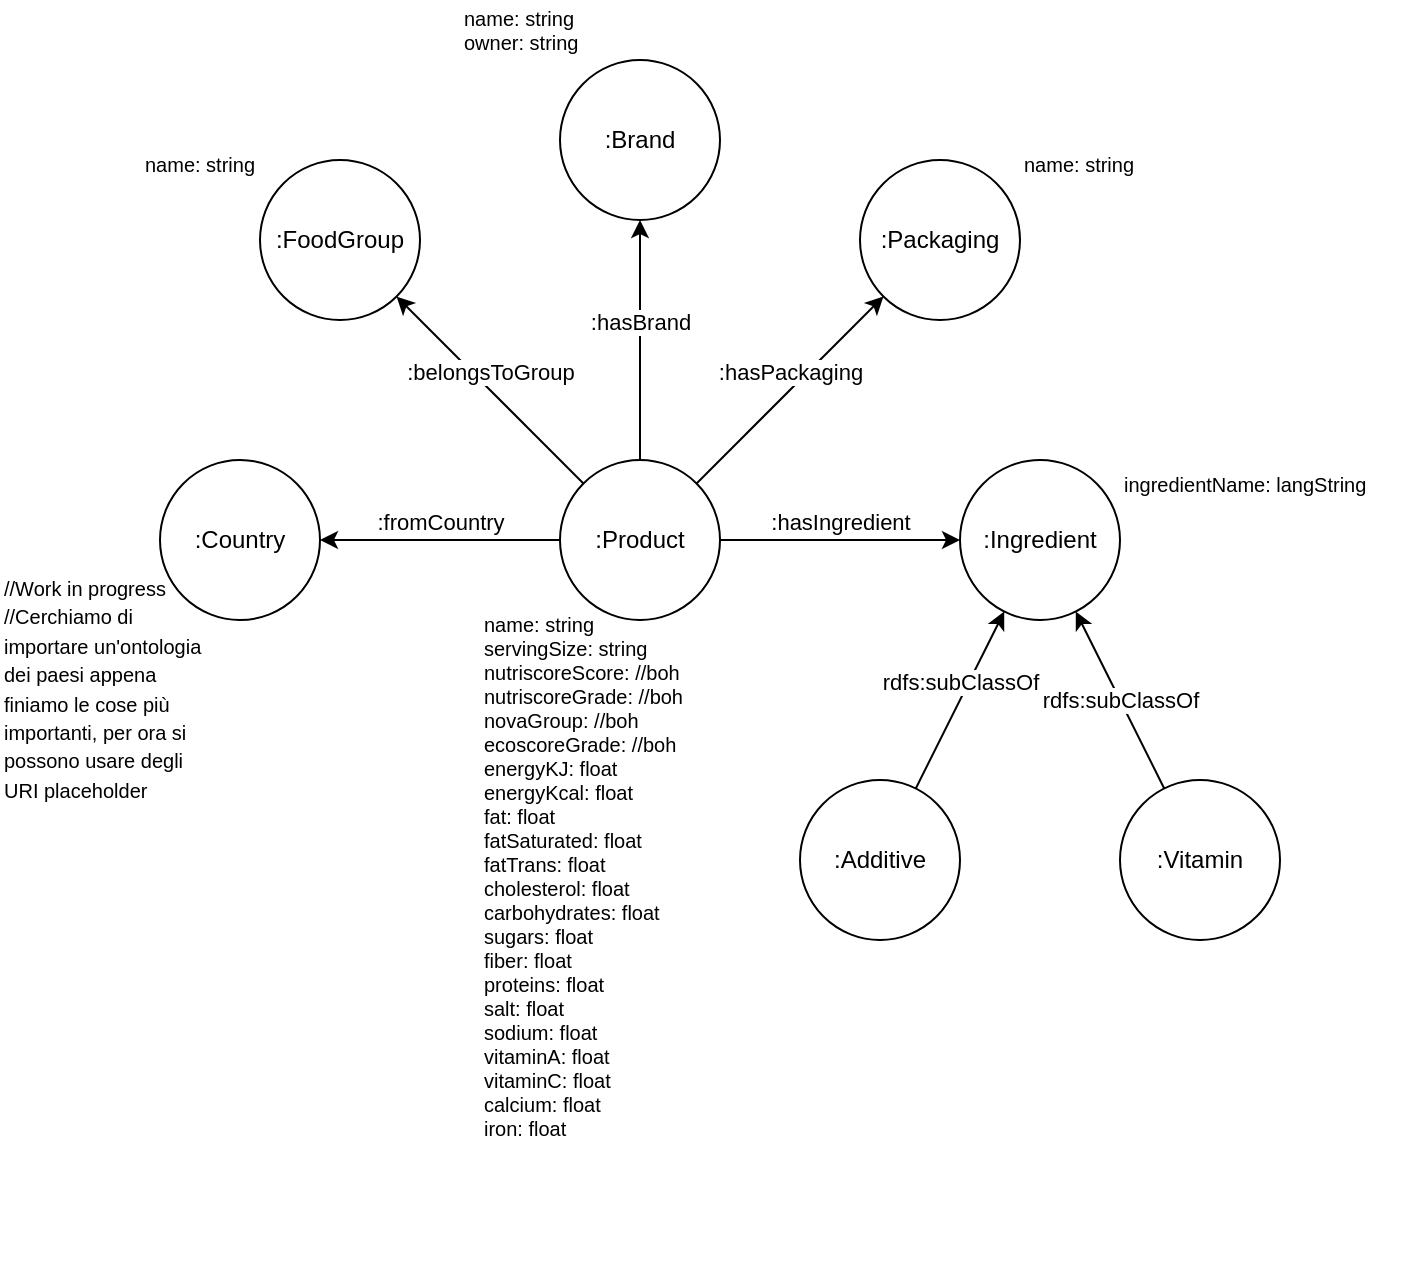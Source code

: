 <mxfile version="22.1.7" type="device">
  <diagram name="Page-1" id="JkanCOTVR1aQbiXiffUx">
    <mxGraphModel dx="326" dy="554" grid="1" gridSize="10" guides="1" tooltips="1" connect="1" arrows="1" fold="1" page="1" pageScale="1" pageWidth="827" pageHeight="1169" math="0" shadow="0">
      <root>
        <mxCell id="0" />
        <mxCell id="1" parent="0" />
        <mxCell id="eKdSbpDFRuJAMHskkcLp-1" value=":Product" style="ellipse;whiteSpace=wrap;html=1;aspect=fixed;" parent="1" vertex="1">
          <mxGeometry x="360" y="360" width="80" height="80" as="geometry" />
        </mxCell>
        <mxCell id="eKdSbpDFRuJAMHskkcLp-2" value=":hasBrand" style="endArrow=classic;html=1;rounded=0;exitX=0.5;exitY=0;exitDx=0;exitDy=0;verticalAlign=bottom;" parent="1" source="eKdSbpDFRuJAMHskkcLp-1" target="eKdSbpDFRuJAMHskkcLp-5" edge="1">
          <mxGeometry width="50" height="50" relative="1" as="geometry">
            <mxPoint x="380" y="400" as="sourcePoint" />
            <mxPoint x="400" y="240" as="targetPoint" />
          </mxGeometry>
        </mxCell>
        <mxCell id="eKdSbpDFRuJAMHskkcLp-3" value=":hasIngredient" style="endArrow=classic;html=1;rounded=0;verticalAlign=bottom;" parent="1" source="eKdSbpDFRuJAMHskkcLp-1" target="eKdSbpDFRuJAMHskkcLp-6" edge="1">
          <mxGeometry width="50" height="50" relative="1" as="geometry">
            <mxPoint x="510" y="350" as="sourcePoint" />
            <mxPoint x="560" y="400" as="targetPoint" />
          </mxGeometry>
        </mxCell>
        <mxCell id="eKdSbpDFRuJAMHskkcLp-4" value=":fromCountry" style="endArrow=classic;html=1;rounded=0;verticalAlign=bottom;" parent="1" source="eKdSbpDFRuJAMHskkcLp-1" target="eKdSbpDFRuJAMHskkcLp-7" edge="1">
          <mxGeometry width="50" height="50" relative="1" as="geometry">
            <mxPoint x="380" y="400" as="sourcePoint" />
            <mxPoint x="240" y="400" as="targetPoint" />
            <mxPoint as="offset" />
          </mxGeometry>
        </mxCell>
        <mxCell id="eKdSbpDFRuJAMHskkcLp-5" value=":Brand" style="ellipse;whiteSpace=wrap;html=1;aspect=fixed;" parent="1" vertex="1">
          <mxGeometry x="360" y="160" width="80" height="80" as="geometry" />
        </mxCell>
        <mxCell id="eKdSbpDFRuJAMHskkcLp-6" value=":Ingredient" style="ellipse;whiteSpace=wrap;html=1;aspect=fixed;" parent="1" vertex="1">
          <mxGeometry x="560.0" y="360.0" width="80" height="80" as="geometry" />
        </mxCell>
        <mxCell id="eKdSbpDFRuJAMHskkcLp-7" value=":Country" style="ellipse;whiteSpace=wrap;html=1;aspect=fixed;" parent="1" vertex="1">
          <mxGeometry x="160" y="360" width="80" height="80" as="geometry" />
        </mxCell>
        <mxCell id="eKdSbpDFRuJAMHskkcLp-8" value="rdfs:subClassOf" style="endArrow=classic;html=1;rounded=0;verticalAlign=bottom;" parent="1" source="eKdSbpDFRuJAMHskkcLp-9" target="eKdSbpDFRuJAMHskkcLp-6" edge="1">
          <mxGeometry width="50" height="50" relative="1" as="geometry">
            <mxPoint x="600" y="520" as="sourcePoint" />
            <mxPoint x="380" y="400" as="targetPoint" />
          </mxGeometry>
        </mxCell>
        <mxCell id="eKdSbpDFRuJAMHskkcLp-9" value=":Additive" style="ellipse;whiteSpace=wrap;html=1;aspect=fixed;" parent="1" vertex="1">
          <mxGeometry x="480.0" y="520" width="80" height="80" as="geometry" />
        </mxCell>
        <mxCell id="eKdSbpDFRuJAMHskkcLp-10" value="rdfs:subClassOf" style="endArrow=classic;html=1;rounded=0;" parent="1" source="eKdSbpDFRuJAMHskkcLp-11" target="eKdSbpDFRuJAMHskkcLp-6" edge="1">
          <mxGeometry width="50" height="50" relative="1" as="geometry">
            <mxPoint x="640" y="520" as="sourcePoint" />
            <mxPoint x="380" y="470" as="targetPoint" />
          </mxGeometry>
        </mxCell>
        <mxCell id="eKdSbpDFRuJAMHskkcLp-11" value=":Vitamin" style="ellipse;whiteSpace=wrap;html=1;aspect=fixed;" parent="1" vertex="1">
          <mxGeometry x="640.0" y="520" width="80" height="80" as="geometry" />
        </mxCell>
        <mxCell id="eKdSbpDFRuJAMHskkcLp-12" value=":hasPackaging" style="endArrow=classic;html=1;rounded=0;verticalAlign=bottom;" parent="1" source="eKdSbpDFRuJAMHskkcLp-1" target="eKdSbpDFRuJAMHskkcLp-15" edge="1">
          <mxGeometry width="50" height="50" relative="1" as="geometry">
            <mxPoint x="380" y="400" as="sourcePoint" />
            <mxPoint x="510" y="290" as="targetPoint" />
          </mxGeometry>
        </mxCell>
        <mxCell id="eKdSbpDFRuJAMHskkcLp-13" value=":belongsToGroup" style="endArrow=classic;html=1;rounded=0;labelPosition=center;verticalLabelPosition=middle;align=center;verticalAlign=bottom;" parent="1" source="eKdSbpDFRuJAMHskkcLp-1" target="eKdSbpDFRuJAMHskkcLp-14" edge="1">
          <mxGeometry width="50" height="50" relative="1" as="geometry">
            <mxPoint x="380" y="400" as="sourcePoint" />
            <mxPoint x="290" y="290" as="targetPoint" />
            <Array as="points">
              <mxPoint x="320" y="320" />
            </Array>
          </mxGeometry>
        </mxCell>
        <mxCell id="eKdSbpDFRuJAMHskkcLp-14" value=":FoodGroup" style="ellipse;whiteSpace=wrap;html=1;aspect=fixed;" parent="1" vertex="1">
          <mxGeometry x="210" y="210.0" width="80" height="80" as="geometry" />
        </mxCell>
        <mxCell id="eKdSbpDFRuJAMHskkcLp-15" value=":Packaging" style="ellipse;whiteSpace=wrap;html=1;aspect=fixed;" parent="1" vertex="1">
          <mxGeometry x="510.0" y="210.0" width="80" height="80" as="geometry" />
        </mxCell>
        <mxCell id="eKdSbpDFRuJAMHskkcLp-17" value="&lt;font size=&quot;1&quot;&gt;//Work in progress&lt;br&gt;//Cerchiamo di importare un&#39;ontologia dei paesi appena finiamo le cose più importanti, per ora si possono usare degli URI placeholder&lt;br&gt;&lt;/font&gt;" style="text;html=1;strokeColor=none;fillColor=none;align=left;verticalAlign=top;whiteSpace=wrap;rounded=0;" parent="1" vertex="1">
          <mxGeometry x="80" y="410" width="110" height="130" as="geometry" />
        </mxCell>
        <mxCell id="eKdSbpDFRuJAMHskkcLp-18" value="name: string&lt;br&gt;" style="text;html=1;strokeColor=none;fillColor=none;align=center;verticalAlign=top;whiteSpace=wrap;rounded=0;fontSize=10;" parent="1" vertex="1">
          <mxGeometry x="140" y="200" width="80" height="30" as="geometry" />
        </mxCell>
        <mxCell id="eKdSbpDFRuJAMHskkcLp-19" value="name: string&lt;br&gt;owner: string" style="text;html=1;strokeColor=none;fillColor=none;align=left;verticalAlign=middle;whiteSpace=wrap;rounded=0;fontSize=10;" parent="1" vertex="1">
          <mxGeometry x="310" y="130" width="80" height="30" as="geometry" />
        </mxCell>
        <mxCell id="eKdSbpDFRuJAMHskkcLp-20" value="name: string" style="text;html=1;strokeColor=none;fillColor=none;align=left;verticalAlign=top;whiteSpace=wrap;rounded=0;fontSize=10;" parent="1" vertex="1">
          <mxGeometry x="590" y="200" width="60" height="30" as="geometry" />
        </mxCell>
        <mxCell id="eKdSbpDFRuJAMHskkcLp-21" value="ingredientName: langString" style="text;html=1;strokeColor=none;fillColor=none;align=left;verticalAlign=top;whiteSpace=wrap;rounded=0;fontSize=10;" parent="1" vertex="1">
          <mxGeometry x="640" y="360" width="140" height="30" as="geometry" />
        </mxCell>
        <mxCell id="eKdSbpDFRuJAMHskkcLp-22" value="name: string&lt;br&gt;servingSize: string&lt;br&gt;nutriscoreScore: //boh&lt;br&gt;nutriscoreGrade: //boh&lt;br&gt;novaGroup: //boh&lt;br&gt;ecoscoreGrade: //boh&lt;br&gt;energyKJ: float&lt;br&gt;energyKcal: float&lt;br&gt;fat: float&lt;br&gt;fatSaturated: float&lt;br&gt;fatTrans: float&lt;br&gt;cholesterol: float&lt;br&gt;carbohydrates: float&lt;br&gt;sugars: float&lt;br&gt;fiber: float&lt;br&gt;proteins: float&lt;br&gt;salt: float&lt;br&gt;sodium: float&lt;br&gt;vitaminA: float&lt;br&gt;vitaminC: float&lt;br&gt;calcium: float&lt;br&gt;iron: float" style="text;html=1;strokeColor=none;fillColor=none;align=left;verticalAlign=top;whiteSpace=wrap;rounded=0;fontSize=10;" parent="1" vertex="1">
          <mxGeometry x="320" y="430" width="160" height="340" as="geometry" />
        </mxCell>
      </root>
    </mxGraphModel>
  </diagram>
</mxfile>
